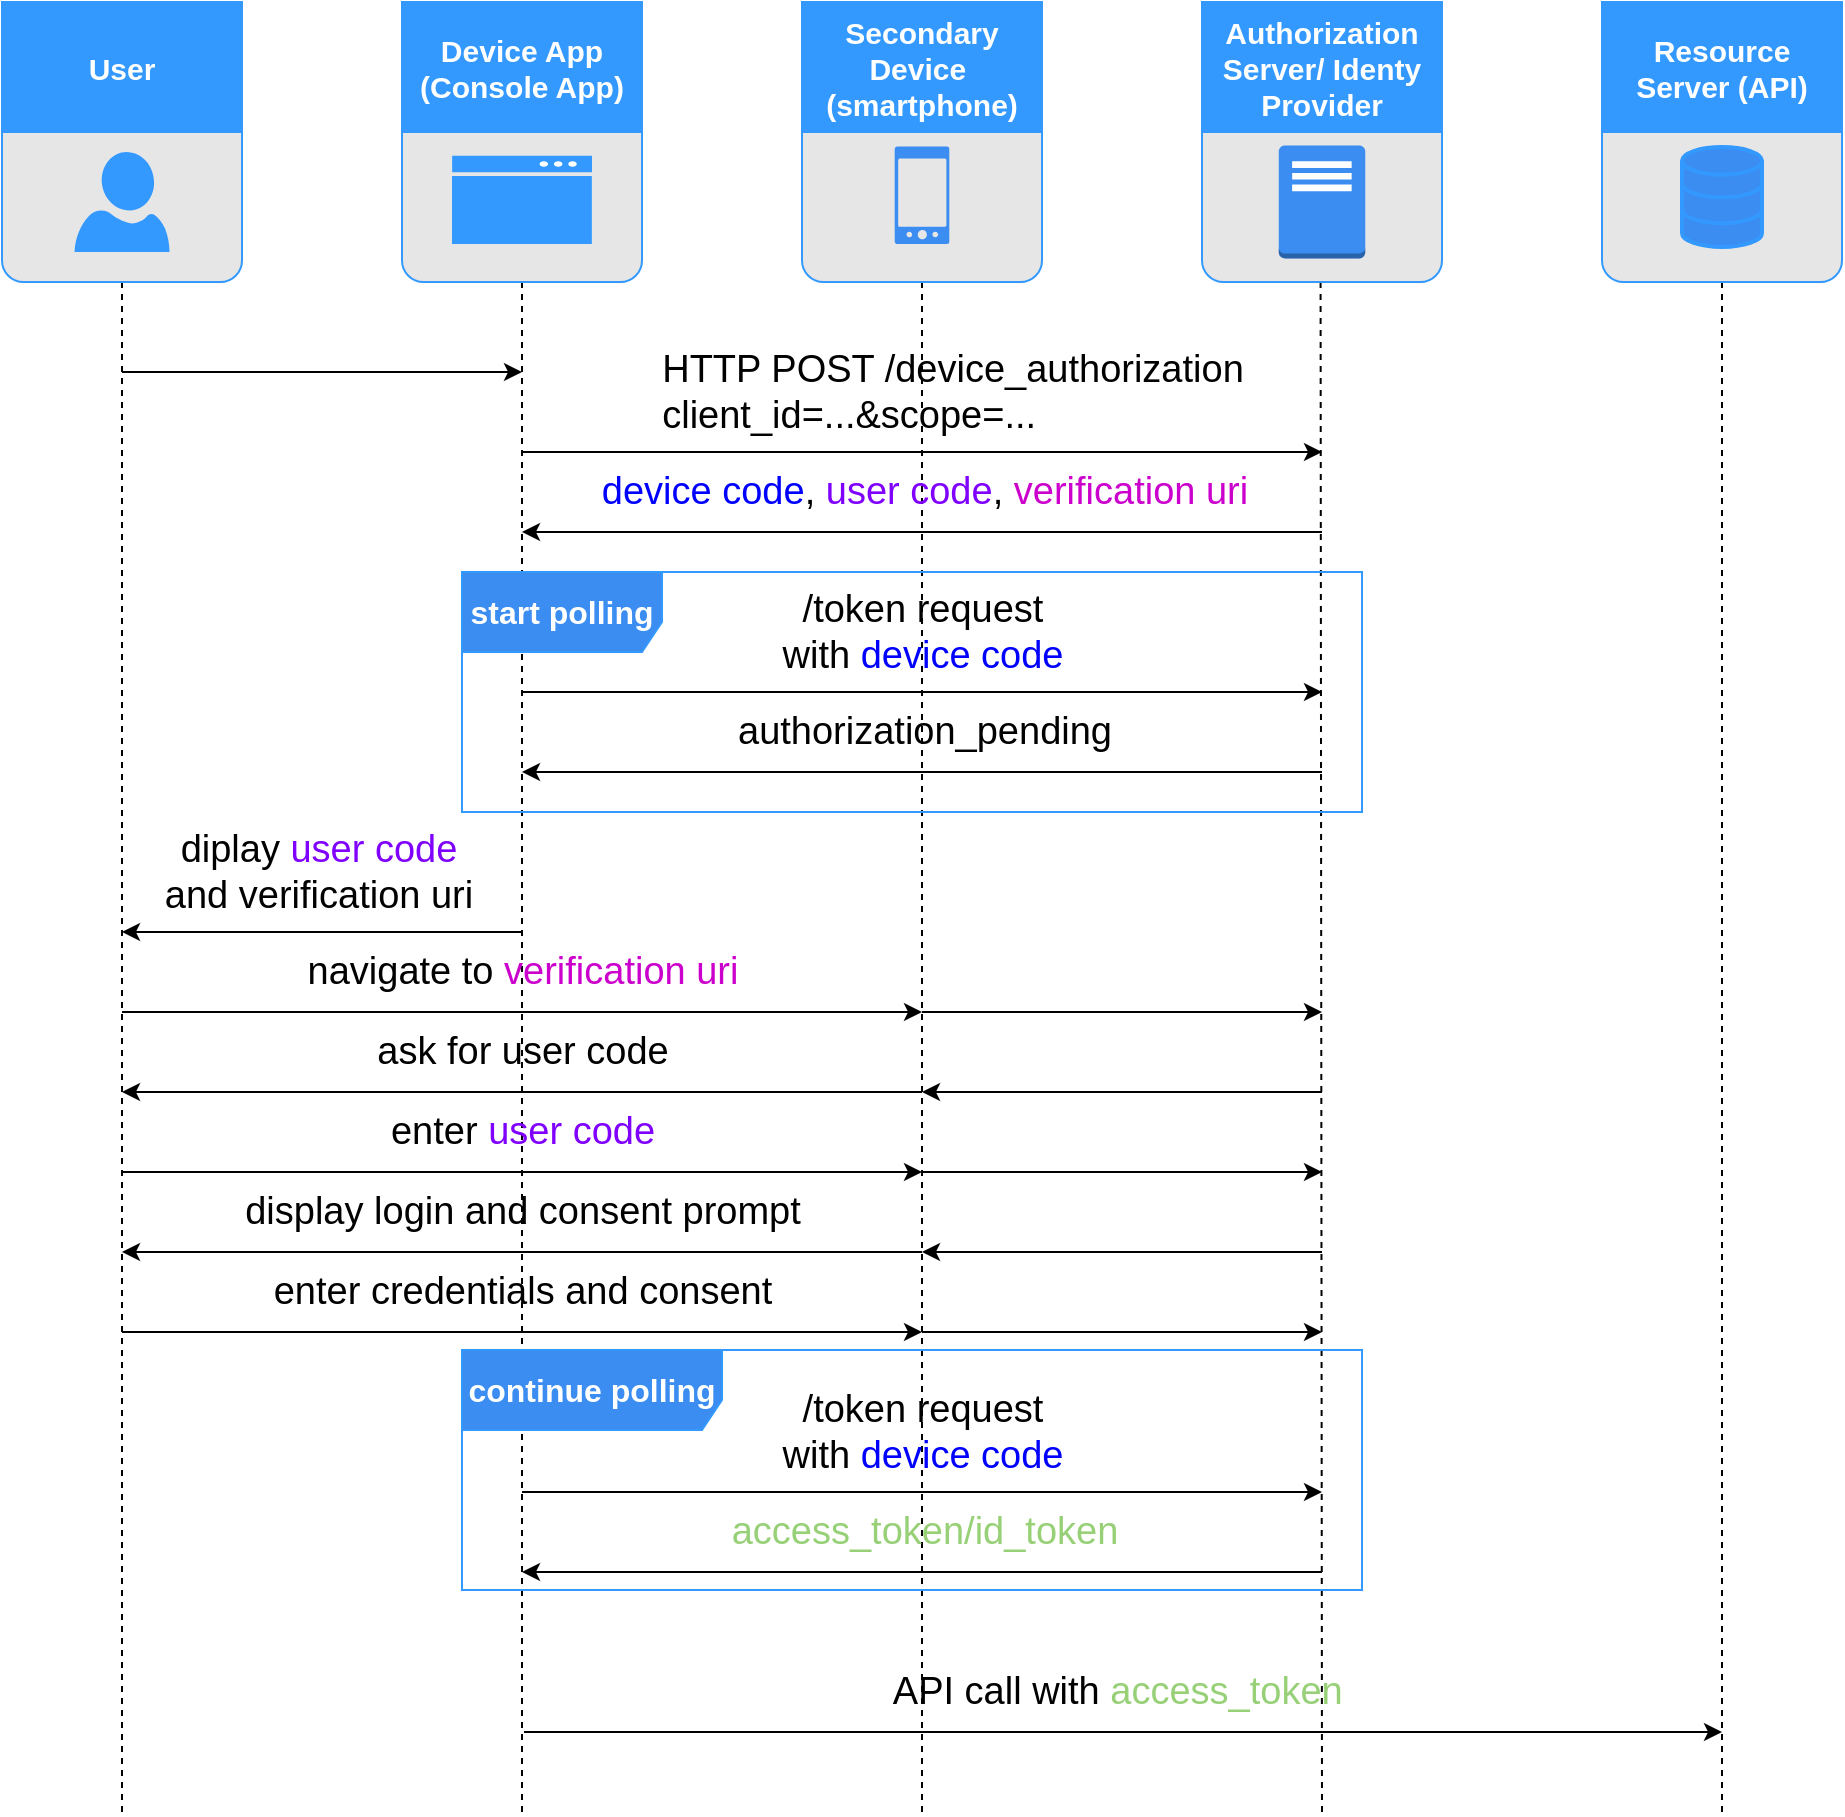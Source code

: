 <mxfile version="22.0.2" type="device">
  <diagram id="OfzPWfphn4oObmjZ9aE_" name="Strona-1">
    <mxGraphModel dx="1867" dy="1188" grid="1" gridSize="10" guides="1" tooltips="1" connect="1" arrows="1" fold="1" page="1" pageScale="1" pageWidth="827" pageHeight="1169" math="0" shadow="0">
      <root>
        <mxCell id="0" />
        <mxCell id="1" parent="0" />
        <mxCell id="ZkWyf780i7UWpqB1U-L5-24" value="" style="endArrow=none;dashed=1;html=1;rounded=0;strokeWidth=1;" parent="1" edge="1">
          <mxGeometry width="50" height="50" relative="1" as="geometry">
            <mxPoint x="-280" y="1400" as="sourcePoint" />
            <mxPoint x="-280" y="592.5" as="targetPoint" />
          </mxGeometry>
        </mxCell>
        <mxCell id="ZkWyf780i7UWpqB1U-L5-22" value="" style="endArrow=none;dashed=1;html=1;rounded=0;strokeWidth=1;" parent="1" edge="1">
          <mxGeometry width="50" height="50" relative="1" as="geometry">
            <mxPoint x="-680" y="1400" as="sourcePoint" />
            <mxPoint x="-680" y="600" as="targetPoint" />
          </mxGeometry>
        </mxCell>
        <mxCell id="jQCTnE5i0i919tLjeEte-4" value="" style="rounded=1;whiteSpace=wrap;html=1;strokeColor=#3399FF;strokeWidth=1;fillColor=#E6E6E6;fontFamily=Verdana;fontSize=12;fontColor=#000000;perimeterSpacing=0;imageHeight=24;arcSize=9;" parent="1" vertex="1">
          <mxGeometry x="-740" y="495" width="120" height="140" as="geometry" />
        </mxCell>
        <mxCell id="jQCTnE5i0i919tLjeEte-5" value="User" style="whiteSpace=wrap;html=1;strokeColor=#3399FF;strokeWidth=1;fillColor=#3399FF;fontFamily=Helvetica;fontSize=15;fontColor=#FFFFFF;fontStyle=1" parent="1" vertex="1">
          <mxGeometry x="-740" y="495" width="120" height="65" as="geometry" />
        </mxCell>
        <mxCell id="jQCTnE5i0i919tLjeEte-6" value="" style="verticalLabelPosition=bottom;verticalAlign=top;strokeColor=none;fillColor=#3399FF;shape=mxgraph.azure.user;dashed=1;fontSize=12;fontColor=#004C99;labelBackgroundColor=none;" parent="1" vertex="1">
          <mxGeometry x="-703.75" y="570" width="47.5" height="50" as="geometry" />
        </mxCell>
        <mxCell id="ZkWyf780i7UWpqB1U-L5-10" value="" style="endArrow=classic;html=1;rounded=0;strokeWidth=1;fontSize=19;" parent="1" edge="1">
          <mxGeometry width="50" height="50" relative="1" as="geometry">
            <mxPoint x="-479" y="1360" as="sourcePoint" />
            <mxPoint x="120" y="1360" as="targetPoint" />
          </mxGeometry>
        </mxCell>
        <mxCell id="ZkWyf780i7UWpqB1U-L5-23" value="" style="endArrow=none;dashed=1;html=1;rounded=0;strokeWidth=1;" parent="1" edge="1">
          <mxGeometry width="50" height="50" relative="1" as="geometry">
            <mxPoint x="-480" y="1400" as="sourcePoint" />
            <mxPoint x="-480" y="595" as="targetPoint" />
          </mxGeometry>
        </mxCell>
        <mxCell id="ZkWyf780i7UWpqB1U-L5-25" value="" style="endArrow=none;dashed=1;html=1;rounded=0;strokeWidth=1;" parent="1" edge="1">
          <mxGeometry width="50" height="50" relative="1" as="geometry">
            <mxPoint x="-80" y="1400" as="sourcePoint" />
            <mxPoint x="-80.75" y="595" as="targetPoint" />
          </mxGeometry>
        </mxCell>
        <mxCell id="ZkWyf780i7UWpqB1U-L5-26" value="" style="endArrow=none;dashed=1;html=1;rounded=0;strokeWidth=1;" parent="1" edge="1">
          <mxGeometry width="50" height="50" relative="1" as="geometry">
            <mxPoint x="120" y="1400" as="sourcePoint" />
            <mxPoint x="120.0" y="595" as="targetPoint" />
          </mxGeometry>
        </mxCell>
        <mxCell id="ZkWyf780i7UWpqB1U-L5-27" value="" style="rounded=1;whiteSpace=wrap;html=1;strokeColor=#3399FF;strokeWidth=1;fillColor=#E6E6E6;fontFamily=Verdana;fontSize=12;fontColor=#000000;perimeterSpacing=0;imageHeight=24;arcSize=9;" parent="1" vertex="1">
          <mxGeometry x="-540" y="495" width="120" height="140" as="geometry" />
        </mxCell>
        <mxCell id="ZkWyf780i7UWpqB1U-L5-28" value="Device App&lt;br&gt;(Console App)" style="whiteSpace=wrap;html=1;strokeColor=#3399FF;strokeWidth=1;fillColor=#3399FF;fontFamily=Helvetica;fontSize=15;fontColor=#FFFFFF;fontStyle=1" parent="1" vertex="1">
          <mxGeometry x="-540" y="495" width="120" height="65" as="geometry" />
        </mxCell>
        <mxCell id="ZkWyf780i7UWpqB1U-L5-29" value="" style="rounded=1;whiteSpace=wrap;html=1;strokeColor=#3399FF;strokeWidth=1;fillColor=#E6E6E6;fontFamily=Verdana;fontSize=12;fontColor=#000000;perimeterSpacing=0;imageHeight=24;arcSize=9;" parent="1" vertex="1">
          <mxGeometry x="-340" y="495" width="120" height="140" as="geometry" />
        </mxCell>
        <mxCell id="ZkWyf780i7UWpqB1U-L5-30" value="Secondary Device&amp;nbsp;&lt;br style=&quot;border-color: var(--border-color);&quot;&gt;(smartphone)" style="whiteSpace=wrap;html=1;strokeColor=#3399FF;strokeWidth=1;fillColor=#3399FF;fontFamily=Helvetica;fontSize=15;fontColor=#FFFFFF;fontStyle=1" parent="1" vertex="1">
          <mxGeometry x="-340" y="495" width="120" height="65" as="geometry" />
        </mxCell>
        <mxCell id="ZkWyf780i7UWpqB1U-L5-31" value="" style="rounded=1;whiteSpace=wrap;html=1;strokeColor=#3399FF;strokeWidth=1;fillColor=#E6E6E6;fontFamily=Verdana;fontSize=12;fontColor=#000000;perimeterSpacing=0;imageHeight=24;arcSize=9;" parent="1" vertex="1">
          <mxGeometry x="-140" y="495" width="120" height="140" as="geometry" />
        </mxCell>
        <mxCell id="ZkWyf780i7UWpqB1U-L5-32" value="Authorization&lt;br style=&quot;border-color: var(--border-color);&quot;&gt;Server/ Identy Provider" style="whiteSpace=wrap;html=1;strokeColor=#3399FF;strokeWidth=1;fillColor=#3399FF;fontFamily=Helvetica;fontSize=15;fontColor=#FFFFFF;fontStyle=1" parent="1" vertex="1">
          <mxGeometry x="-140" y="495" width="120" height="65" as="geometry" />
        </mxCell>
        <mxCell id="Wdf-i0uehfomeGp-W_Rm-2" value="" style="sketch=0;html=1;aspect=fixed;strokeColor=none;shadow=0;align=center;verticalAlign=top;fillColor=#3B8DF1;shape=mxgraph.gcp2.phone_android" parent="1" vertex="1">
          <mxGeometry x="-293.65" y="567.25" width="27.3" height="48.75" as="geometry" />
        </mxCell>
        <mxCell id="ZkWyf780i7UWpqB1U-L5-34" value="" style="outlineConnect=0;dashed=0;verticalLabelPosition=bottom;verticalAlign=top;align=center;html=1;shape=mxgraph.aws3.traditional_server;fillColor=#3B8DF1;gradientColor=none;" parent="1" vertex="1">
          <mxGeometry x="-101.62" y="566.75" width="43.25" height="56.5" as="geometry" />
        </mxCell>
        <mxCell id="ZkWyf780i7UWpqB1U-L5-35" value="" style="rounded=1;whiteSpace=wrap;html=1;strokeColor=#3399FF;strokeWidth=1;fillColor=#E6E6E6;fontFamily=Verdana;fontSize=12;fontColor=#000000;perimeterSpacing=0;imageHeight=24;arcSize=9;" parent="1" vertex="1">
          <mxGeometry x="60" y="495" width="120" height="140" as="geometry" />
        </mxCell>
        <mxCell id="ZkWyf780i7UWpqB1U-L5-36" value="Resource Server (API)" style="whiteSpace=wrap;html=1;strokeColor=#3399FF;strokeWidth=1;fillColor=#3399FF;fontFamily=Helvetica;fontSize=15;fontColor=#FFFFFF;fontStyle=1" parent="1" vertex="1">
          <mxGeometry x="60" y="495" width="120" height="65" as="geometry" />
        </mxCell>
        <mxCell id="ZkWyf780i7UWpqB1U-L5-37" value="" style="html=1;verticalLabelPosition=bottom;align=center;labelBackgroundColor=#ffffff;verticalAlign=top;strokeWidth=2;strokeColor=#3399FF;shadow=0;dashed=0;shape=mxgraph.ios7.icons.data;fillColor=#3B8DF1;" parent="1" vertex="1">
          <mxGeometry x="100" y="567.5" width="40" height="50" as="geometry" />
        </mxCell>
        <mxCell id="ZkWyf780i7UWpqB1U-L5-39" value="" style="endArrow=classic;html=1;rounded=0;strokeWidth=1;fontSize=19;" parent="1" edge="1">
          <mxGeometry width="50" height="50" relative="1" as="geometry">
            <mxPoint x="-680" y="680" as="sourcePoint" />
            <mxPoint x="-480" y="680" as="targetPoint" />
          </mxGeometry>
        </mxCell>
        <mxCell id="ZkWyf780i7UWpqB1U-L5-41" value="" style="endArrow=classic;html=1;rounded=0;strokeWidth=1;fontSize=19;" parent="1" edge="1">
          <mxGeometry width="50" height="50" relative="1" as="geometry">
            <mxPoint x="-480" y="720" as="sourcePoint" />
            <mxPoint x="-80" y="720" as="targetPoint" />
          </mxGeometry>
        </mxCell>
        <mxCell id="ZkWyf780i7UWpqB1U-L5-48" value="navigate to &lt;font color=&quot;#cc00cc&quot;&gt;verification uri&lt;/font&gt;" style="text;html=1;align=center;verticalAlign=middle;resizable=0;points=[];autosize=1;strokeColor=none;fillColor=none;fontSize=19;labelBackgroundColor=none;" parent="1" vertex="1">
          <mxGeometry x="-600" y="960" width="240" height="40" as="geometry" />
        </mxCell>
        <mxCell id="ZkWyf780i7UWpqB1U-L5-52" value="" style="endArrow=classic;html=1;rounded=0;strokeWidth=1;fontSize=19;" parent="1" edge="1">
          <mxGeometry width="50" height="50" relative="1" as="geometry">
            <mxPoint x="-80" y="760" as="sourcePoint" />
            <mxPoint x="-480" y="760" as="targetPoint" />
          </mxGeometry>
        </mxCell>
        <mxCell id="ZkWyf780i7UWpqB1U-L5-53" value="&lt;font style=&quot;&quot; color=&quot;#0000ff&quot;&gt;device code&lt;/font&gt;, &lt;font color=&quot;#7f00ff&quot;&gt;user code&lt;/font&gt;, &lt;font color=&quot;#cc00cc&quot;&gt;verification uri&lt;/font&gt;" style="text;html=1;align=center;verticalAlign=middle;resizable=0;points=[];autosize=1;strokeColor=none;fillColor=none;fontSize=19;labelBackgroundColor=none;" parent="1" vertex="1">
          <mxGeometry x="-454" y="720" width="350" height="40" as="geometry" />
        </mxCell>
        <mxCell id="ZkWyf780i7UWpqB1U-L5-54" value="" style="endArrow=classic;html=1;rounded=0;strokeWidth=1;fontSize=19;" parent="1" edge="1">
          <mxGeometry width="50" height="50" relative="1" as="geometry">
            <mxPoint x="-480" y="840" as="sourcePoint" />
            <mxPoint x="-80" y="840" as="targetPoint" />
          </mxGeometry>
        </mxCell>
        <mxCell id="ZkWyf780i7UWpqB1U-L5-57" value="" style="endArrow=classic;html=1;rounded=0;strokeWidth=1;fontSize=19;" parent="1" edge="1">
          <mxGeometry width="50" height="50" relative="1" as="geometry">
            <mxPoint x="-80" y="880" as="sourcePoint" />
            <mxPoint x="-480" y="880" as="targetPoint" />
          </mxGeometry>
        </mxCell>
        <mxCell id="ZkWyf780i7UWpqB1U-L5-66" value="" style="endArrow=classic;html=1;rounded=0;strokeWidth=1;fontSize=19;fontColor=#FFFFFF;" parent="1" edge="1">
          <mxGeometry width="50" height="50" relative="1" as="geometry">
            <mxPoint x="-480" y="960" as="sourcePoint" />
            <mxPoint x="-680" y="960" as="targetPoint" />
          </mxGeometry>
        </mxCell>
        <mxCell id="ZkWyf780i7UWpqB1U-L5-68" value="diplay &lt;font color=&quot;#7f00ff&quot;&gt;user code&lt;/font&gt;&lt;br style=&quot;border-color: var(--border-color); font-size: 19px;&quot;&gt;and verification uri" style="text;html=1;align=center;verticalAlign=middle;resizable=0;points=[];autosize=1;strokeColor=none;fillColor=none;fontSize=19;labelBackgroundColor=none;" parent="1" vertex="1">
          <mxGeometry x="-672.5" y="900" width="180" height="60" as="geometry" />
        </mxCell>
        <mxCell id="ZkWyf780i7UWpqB1U-L5-69" value="" style="endArrow=classic;html=1;rounded=0;strokeWidth=1;fontSize=19;fontColor=#FFFFFF;" parent="1" edge="1">
          <mxGeometry width="50" height="50" relative="1" as="geometry">
            <mxPoint x="-680" y="1000" as="sourcePoint" />
            <mxPoint x="-280" y="1000" as="targetPoint" />
          </mxGeometry>
        </mxCell>
        <mxCell id="ZkWyf780i7UWpqB1U-L5-71" value="" style="endArrow=classic;html=1;rounded=0;strokeWidth=1;fontSize=19;" parent="1" edge="1">
          <mxGeometry width="50" height="50" relative="1" as="geometry">
            <mxPoint x="-480" y="1240" as="sourcePoint" />
            <mxPoint x="-80" y="1240" as="targetPoint" />
          </mxGeometry>
        </mxCell>
        <mxCell id="ZkWyf780i7UWpqB1U-L5-73" value="" style="endArrow=classic;html=1;rounded=0;strokeWidth=1;fontSize=19;" parent="1" edge="1">
          <mxGeometry width="50" height="50" relative="1" as="geometry">
            <mxPoint x="-80" y="1280" as="sourcePoint" />
            <mxPoint x="-480" y="1280" as="targetPoint" />
          </mxGeometry>
        </mxCell>
        <mxCell id="ZkWyf780i7UWpqB1U-L5-84" value="" style="endArrow=classic;html=1;rounded=0;strokeWidth=1;fontSize=16;fontColor=#97D077;" parent="1" edge="1">
          <mxGeometry width="50" height="50" relative="1" as="geometry">
            <mxPoint x="-280" y="1000" as="sourcePoint" />
            <mxPoint x="-80" y="1000" as="targetPoint" />
          </mxGeometry>
        </mxCell>
        <mxCell id="ZkWyf780i7UWpqB1U-L5-85" value="" style="endArrow=classic;html=1;rounded=0;strokeWidth=1;fontSize=16;fontColor=#97D077;" parent="1" edge="1">
          <mxGeometry width="50" height="50" relative="1" as="geometry">
            <mxPoint x="-80" y="1040" as="sourcePoint" />
            <mxPoint x="-280" y="1040" as="targetPoint" />
          </mxGeometry>
        </mxCell>
        <mxCell id="ZkWyf780i7UWpqB1U-L5-86" value="" style="endArrow=classic;html=1;rounded=0;strokeWidth=1;fontSize=16;fontColor=#97D077;" parent="1" edge="1">
          <mxGeometry width="50" height="50" relative="1" as="geometry">
            <mxPoint x="-280" y="1040" as="sourcePoint" />
            <mxPoint x="-680" y="1040" as="targetPoint" />
          </mxGeometry>
        </mxCell>
        <mxCell id="ZkWyf780i7UWpqB1U-L5-87" value="ask for user code" style="text;html=1;align=center;verticalAlign=middle;resizable=0;points=[];autosize=1;strokeColor=none;fillColor=none;fontSize=19;labelBackgroundColor=none;" parent="1" vertex="1">
          <mxGeometry x="-565" y="1000" width="170" height="40" as="geometry" />
        </mxCell>
        <mxCell id="ZkWyf780i7UWpqB1U-L5-88" value="" style="endArrow=classic;html=1;rounded=0;strokeWidth=1;fontSize=19;fontColor=#FFFFFF;" parent="1" edge="1">
          <mxGeometry width="50" height="50" relative="1" as="geometry">
            <mxPoint x="-680" y="1080" as="sourcePoint" />
            <mxPoint x="-280" y="1080" as="targetPoint" />
          </mxGeometry>
        </mxCell>
        <mxCell id="ZkWyf780i7UWpqB1U-L5-89" value="enter &lt;font color=&quot;#7f00ff&quot;&gt;user code&lt;/font&gt;" style="text;html=1;align=center;verticalAlign=middle;resizable=0;points=[];autosize=1;strokeColor=none;fillColor=none;fontSize=19;labelBackgroundColor=none;" parent="1" vertex="1">
          <mxGeometry x="-560" y="1040" width="160" height="40" as="geometry" />
        </mxCell>
        <mxCell id="ZkWyf780i7UWpqB1U-L5-90" value="" style="endArrow=classic;html=1;rounded=0;strokeWidth=1;fontSize=16;fontColor=#97D077;" parent="1" edge="1">
          <mxGeometry width="50" height="50" relative="1" as="geometry">
            <mxPoint x="-280" y="1080" as="sourcePoint" />
            <mxPoint x="-80" y="1080" as="targetPoint" />
          </mxGeometry>
        </mxCell>
        <mxCell id="ZkWyf780i7UWpqB1U-L5-91" value="" style="endArrow=classic;html=1;rounded=0;strokeWidth=1;fontSize=16;fontColor=#97D077;" parent="1" edge="1">
          <mxGeometry width="50" height="50" relative="1" as="geometry">
            <mxPoint x="-80" y="1120" as="sourcePoint" />
            <mxPoint x="-280" y="1120" as="targetPoint" />
          </mxGeometry>
        </mxCell>
        <mxCell id="ZkWyf780i7UWpqB1U-L5-92" value="" style="endArrow=classic;html=1;rounded=0;strokeWidth=1;fontSize=16;fontColor=#97D077;" parent="1" edge="1">
          <mxGeometry width="50" height="50" relative="1" as="geometry">
            <mxPoint x="-280" y="1120" as="sourcePoint" />
            <mxPoint x="-680" y="1120" as="targetPoint" />
          </mxGeometry>
        </mxCell>
        <mxCell id="ZkWyf780i7UWpqB1U-L5-93" value="display login and consent prompt" style="text;html=1;align=center;verticalAlign=middle;resizable=0;points=[];autosize=1;strokeColor=none;fillColor=none;fontSize=19;labelBackgroundColor=none;" parent="1" vertex="1">
          <mxGeometry x="-630" y="1080" width="300" height="40" as="geometry" />
        </mxCell>
        <mxCell id="ZkWyf780i7UWpqB1U-L5-94" value="" style="endArrow=classic;html=1;rounded=0;strokeWidth=1;fontSize=19;fontColor=#FFFFFF;" parent="1" edge="1">
          <mxGeometry width="50" height="50" relative="1" as="geometry">
            <mxPoint x="-680" y="1160" as="sourcePoint" />
            <mxPoint x="-280" y="1160" as="targetPoint" />
          </mxGeometry>
        </mxCell>
        <mxCell id="ZkWyf780i7UWpqB1U-L5-95" value="enter credentials and consent" style="text;html=1;align=center;verticalAlign=middle;resizable=0;points=[];autosize=1;strokeColor=none;fillColor=none;fontSize=19;labelBackgroundColor=none;" parent="1" vertex="1">
          <mxGeometry x="-615" y="1120" width="270" height="40" as="geometry" />
        </mxCell>
        <mxCell id="ZkWyf780i7UWpqB1U-L5-97" value="" style="endArrow=classic;html=1;rounded=0;strokeWidth=1;fontSize=16;fontColor=#97D077;" parent="1" edge="1">
          <mxGeometry width="50" height="50" relative="1" as="geometry">
            <mxPoint x="-280" y="1160" as="sourcePoint" />
            <mxPoint x="-80" y="1160" as="targetPoint" />
          </mxGeometry>
        </mxCell>
        <mxCell id="_8g-X2i8D1XhSDEeU67R-2" value="" style="sketch=0;pointerEvents=1;shadow=0;dashed=0;html=1;strokeColor=none;fillColor=#3399FF;labelPosition=center;verticalLabelPosition=bottom;verticalAlign=top;align=center;outlineConnect=0;shape=mxgraph.veeam2.interface_console;" parent="1" vertex="1">
          <mxGeometry x="-515" y="571.87" width="70" height="44.13" as="geometry" />
        </mxCell>
        <mxCell id="ZkWyf780i7UWpqB1U-L5-60" value="&lt;font color=&quot;#000000&quot;&gt;authorization_pending&lt;/font&gt;" style="text;html=1;align=center;verticalAlign=middle;resizable=0;points=[];autosize=1;strokeColor=none;fillColor=none;fontSize=19;labelBackgroundColor=none;fontColor=#FF8000;" parent="1" vertex="1">
          <mxGeometry x="-384" y="840" width="210" height="40" as="geometry" />
        </mxCell>
        <mxCell id="ZkWyf780i7UWpqB1U-L5-55" value="/token request&lt;br style=&quot;border-color: var(--border-color); font-size: 19px;&quot;&gt;with &lt;font color=&quot;#0000ff&quot;&gt;device code&lt;/font&gt;" style="text;html=1;align=center;verticalAlign=middle;resizable=0;points=[];autosize=1;strokeColor=none;fillColor=none;fontSize=19;labelBackgroundColor=none;" parent="1" vertex="1">
          <mxGeometry x="-360" y="780" width="160" height="60" as="geometry" />
        </mxCell>
        <mxCell id="ZkWyf780i7UWpqB1U-L5-65" value="&lt;font style=&quot;font-size: 16px;&quot;&gt;&lt;b style=&quot;font-size: 16px;&quot;&gt;start polling&lt;/b&gt;&lt;/font&gt;" style="shape=umlFrame;whiteSpace=wrap;html=1;labelBackgroundColor=none;fillColor=#3B8DF1;fontSize=16;width=100;height=40;labelBorderColor=none;strokeColor=#3399FF;fontColor=#FFFFFF;" parent="1" vertex="1">
          <mxGeometry x="-510" y="780" width="450" height="120" as="geometry" />
        </mxCell>
        <mxCell id="ZkWyf780i7UWpqB1U-L5-72" value="/token request&lt;br style=&quot;border-color: var(--border-color); font-size: 19px;&quot;&gt;with &lt;font color=&quot;#0000ff&quot;&gt;device code&lt;/font&gt;" style="text;html=1;align=center;verticalAlign=middle;resizable=0;points=[];autosize=1;strokeColor=none;fillColor=none;fontSize=19;labelBackgroundColor=none;" parent="1" vertex="1">
          <mxGeometry x="-360" y="1180" width="160" height="60" as="geometry" />
        </mxCell>
        <mxCell id="ZkWyf780i7UWpqB1U-L5-74" value="access_token/id_token" style="text;html=1;align=center;verticalAlign=middle;resizable=0;points=[];autosize=1;strokeColor=none;fillColor=none;fontSize=19;labelBackgroundColor=none;fontColor=#97D077;" parent="1" vertex="1">
          <mxGeometry x="-389" y="1240" width="220" height="40" as="geometry" />
        </mxCell>
        <mxCell id="ZkWyf780i7UWpqB1U-L5-75" value="&lt;font style=&quot;font-size: 16px;&quot;&gt;&lt;b style=&quot;font-size: 16px;&quot;&gt;continue polling&lt;/b&gt;&lt;/font&gt;" style="shape=umlFrame;whiteSpace=wrap;html=1;labelBackgroundColor=none;fillColor=#3B8DF1;fontSize=16;width=130;height=40;labelBorderColor=none;strokeColor=#3399FF;fontColor=#FFFFFF;" parent="1" vertex="1">
          <mxGeometry x="-510" y="1169" width="450" height="120" as="geometry" />
        </mxCell>
        <mxCell id="ZkWyf780i7UWpqB1U-L5-77" value="API call with &lt;font color=&quot;#97d077&quot;&gt;access_token&amp;nbsp;&lt;/font&gt;" style="text;html=1;align=center;verticalAlign=middle;resizable=0;points=[];autosize=1;strokeColor=none;fillColor=none;fontSize=19;labelBackgroundColor=none;" parent="1" vertex="1">
          <mxGeometry x="-305" y="1320" width="250" height="40" as="geometry" />
        </mxCell>
        <mxCell id="ZkWyf780i7UWpqB1U-L5-40" value="&lt;div style=&quot;text-align: left;&quot;&gt;&lt;span style=&quot;background-color: initial;&quot;&gt;HTTP POST /device_authorization&lt;/span&gt;&lt;/div&gt;&lt;div style=&quot;text-align: left;&quot;&gt;&lt;span style=&quot;background-color: initial;&quot;&gt;client_id=...&amp;amp;scope=...&lt;/span&gt;&lt;/div&gt;" style="text;html=1;align=center;verticalAlign=middle;resizable=0;points=[];autosize=1;strokeColor=none;fillColor=none;fontSize=19;labelBackgroundColor=none;" parent="1" vertex="1">
          <mxGeometry x="-420" y="660" width="310" height="60" as="geometry" />
        </mxCell>
      </root>
    </mxGraphModel>
  </diagram>
</mxfile>
